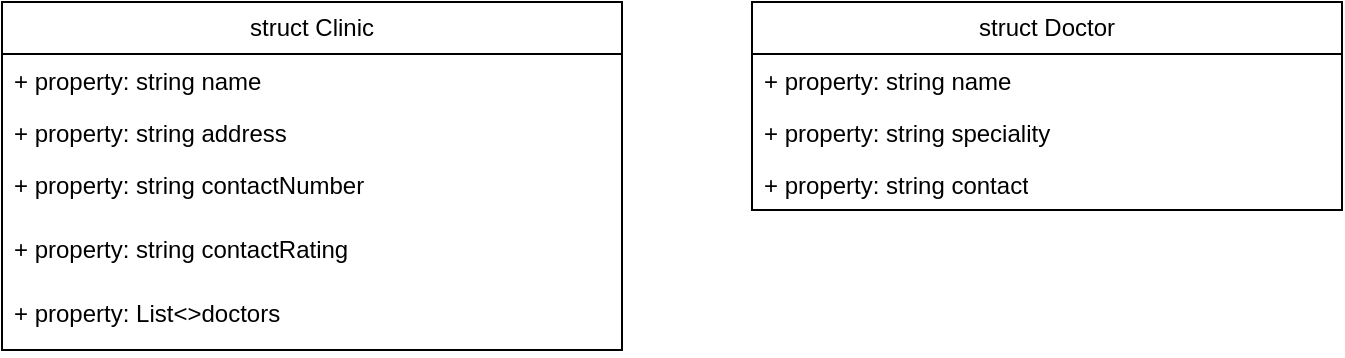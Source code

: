 <mxfile version="21.3.0" type="github">
  <diagram name="Page-1" id="ux112E8dA0GbW55-Ax_-">
    <mxGraphModel dx="1114" dy="612" grid="1" gridSize="10" guides="1" tooltips="1" connect="1" arrows="1" fold="1" page="1" pageScale="1" pageWidth="850" pageHeight="1100" math="0" shadow="0">
      <root>
        <mxCell id="0" />
        <mxCell id="1" parent="0" />
        <mxCell id="bfpxYdFYlCMB-koJXYH1-1" value="struct Clinic" style="swimlane;fontStyle=0;childLayout=stackLayout;horizontal=1;startSize=26;fillColor=none;horizontalStack=0;resizeParent=1;resizeParentMax=0;resizeLast=0;collapsible=1;marginBottom=0;whiteSpace=wrap;html=1;" vertex="1" parent="1">
          <mxGeometry x="50" y="120" width="310" height="174" as="geometry" />
        </mxCell>
        <mxCell id="bfpxYdFYlCMB-koJXYH1-2" value="+ property: string name" style="text;strokeColor=none;fillColor=none;align=left;verticalAlign=top;spacingLeft=4;spacingRight=4;overflow=hidden;rotatable=0;points=[[0,0.5],[1,0.5]];portConstraint=eastwest;whiteSpace=wrap;html=1;" vertex="1" parent="bfpxYdFYlCMB-koJXYH1-1">
          <mxGeometry y="26" width="310" height="26" as="geometry" />
        </mxCell>
        <mxCell id="bfpxYdFYlCMB-koJXYH1-3" value="+ property: string address" style="text;strokeColor=none;fillColor=none;align=left;verticalAlign=top;spacingLeft=4;spacingRight=4;overflow=hidden;rotatable=0;points=[[0,0.5],[1,0.5]];portConstraint=eastwest;whiteSpace=wrap;html=1;" vertex="1" parent="bfpxYdFYlCMB-koJXYH1-1">
          <mxGeometry y="52" width="310" height="26" as="geometry" />
        </mxCell>
        <mxCell id="bfpxYdFYlCMB-koJXYH1-5" value="+ property: string contactNumber" style="text;strokeColor=none;fillColor=none;align=left;verticalAlign=top;spacingLeft=4;spacingRight=4;overflow=hidden;rotatable=0;points=[[0,0.5],[1,0.5]];portConstraint=eastwest;whiteSpace=wrap;html=1;" vertex="1" parent="bfpxYdFYlCMB-koJXYH1-1">
          <mxGeometry y="78" width="310" height="32" as="geometry" />
        </mxCell>
        <mxCell id="bfpxYdFYlCMB-koJXYH1-6" value="+ property: string contactRating" style="text;strokeColor=none;fillColor=none;align=left;verticalAlign=top;spacingLeft=4;spacingRight=4;overflow=hidden;rotatable=0;points=[[0,0.5],[1,0.5]];portConstraint=eastwest;whiteSpace=wrap;html=1;" vertex="1" parent="bfpxYdFYlCMB-koJXYH1-1">
          <mxGeometry y="110" width="310" height="32" as="geometry" />
        </mxCell>
        <mxCell id="bfpxYdFYlCMB-koJXYH1-4" value="+ property: List&amp;lt;&amp;gt;doctors" style="text;strokeColor=none;fillColor=none;align=left;verticalAlign=top;spacingLeft=4;spacingRight=4;overflow=hidden;rotatable=0;points=[[0,0.5],[1,0.5]];portConstraint=eastwest;whiteSpace=wrap;html=1;" vertex="1" parent="bfpxYdFYlCMB-koJXYH1-1">
          <mxGeometry y="142" width="310" height="32" as="geometry" />
        </mxCell>
        <mxCell id="bfpxYdFYlCMB-koJXYH1-7" value="struct Doctor" style="swimlane;fontStyle=0;childLayout=stackLayout;horizontal=1;startSize=26;fillColor=none;horizontalStack=0;resizeParent=1;resizeParentMax=0;resizeLast=0;collapsible=1;marginBottom=0;whiteSpace=wrap;html=1;" vertex="1" parent="1">
          <mxGeometry x="425" y="120" width="295" height="104" as="geometry" />
        </mxCell>
        <mxCell id="bfpxYdFYlCMB-koJXYH1-8" value="+ property: string name" style="text;strokeColor=none;fillColor=none;align=left;verticalAlign=top;spacingLeft=4;spacingRight=4;overflow=hidden;rotatable=0;points=[[0,0.5],[1,0.5]];portConstraint=eastwest;whiteSpace=wrap;html=1;" vertex="1" parent="bfpxYdFYlCMB-koJXYH1-7">
          <mxGeometry y="26" width="295" height="26" as="geometry" />
        </mxCell>
        <mxCell id="bfpxYdFYlCMB-koJXYH1-9" value="+ property: string speciality&amp;nbsp;" style="text;strokeColor=none;fillColor=none;align=left;verticalAlign=top;spacingLeft=4;spacingRight=4;overflow=hidden;rotatable=0;points=[[0,0.5],[1,0.5]];portConstraint=eastwest;whiteSpace=wrap;html=1;" vertex="1" parent="bfpxYdFYlCMB-koJXYH1-7">
          <mxGeometry y="52" width="295" height="26" as="geometry" />
        </mxCell>
        <mxCell id="bfpxYdFYlCMB-koJXYH1-10" value="+ property: string contact" style="text;strokeColor=none;fillColor=none;align=left;verticalAlign=top;spacingLeft=4;spacingRight=4;overflow=hidden;rotatable=0;points=[[0,0.5],[1,0.5]];portConstraint=eastwest;whiteSpace=wrap;html=1;" vertex="1" parent="bfpxYdFYlCMB-koJXYH1-7">
          <mxGeometry y="78" width="295" height="26" as="geometry" />
        </mxCell>
      </root>
    </mxGraphModel>
  </diagram>
</mxfile>
